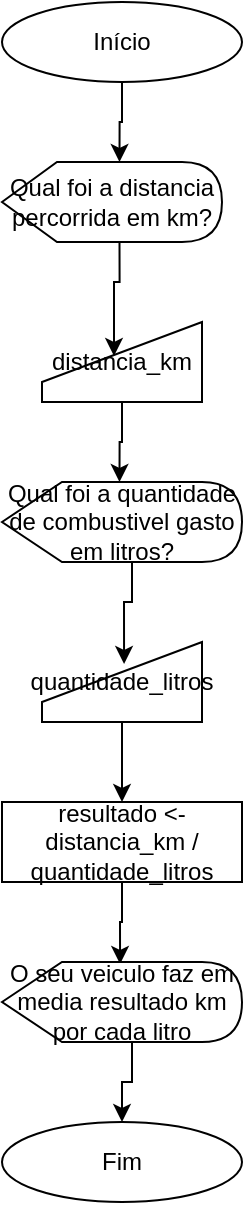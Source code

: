 <mxfile version="14.6.5" type="device"><diagram id="IXiJxx6V8TWi9oolnydS" name="Page-1"><mxGraphModel dx="1108" dy="380" grid="1" gridSize="10" guides="1" tooltips="1" connect="1" arrows="1" fold="1" page="1" pageScale="1" pageWidth="827" pageHeight="1169" math="0" shadow="0"><root><mxCell id="0"/><mxCell id="1" parent="0"/><mxCell id="cwKuC2fYTJPMRvNG-0IE-4" style="edgeStyle=orthogonalEdgeStyle;rounded=0;orthogonalLoop=1;jettySize=auto;html=1;exitX=0.5;exitY=1;exitDx=0;exitDy=0;entryX=0;entryY=0;entryDx=58.75;entryDy=0;entryPerimeter=0;" edge="1" parent="1" source="cwKuC2fYTJPMRvNG-0IE-1" target="cwKuC2fYTJPMRvNG-0IE-2"><mxGeometry relative="1" as="geometry"/></mxCell><mxCell id="cwKuC2fYTJPMRvNG-0IE-1" value="Início" style="ellipse;whiteSpace=wrap;html=1;" vertex="1" parent="1"><mxGeometry x="40" y="40" width="120" height="40" as="geometry"/></mxCell><mxCell id="cwKuC2fYTJPMRvNG-0IE-5" style="edgeStyle=orthogonalEdgeStyle;rounded=0;orthogonalLoop=1;jettySize=auto;html=1;exitX=0;exitY=0;exitDx=58.75;exitDy=40;exitPerimeter=0;entryX=0.45;entryY=0.425;entryDx=0;entryDy=0;entryPerimeter=0;" edge="1" parent="1" source="cwKuC2fYTJPMRvNG-0IE-2" target="cwKuC2fYTJPMRvNG-0IE-3"><mxGeometry relative="1" as="geometry"/></mxCell><mxCell id="cwKuC2fYTJPMRvNG-0IE-2" value="Qual foi a distancia percorrida em km?" style="shape=display;whiteSpace=wrap;html=1;" vertex="1" parent="1"><mxGeometry x="40" y="120" width="110" height="40" as="geometry"/></mxCell><mxCell id="cwKuC2fYTJPMRvNG-0IE-7" style="edgeStyle=orthogonalEdgeStyle;rounded=0;orthogonalLoop=1;jettySize=auto;html=1;exitX=0.5;exitY=1;exitDx=0;exitDy=0;entryX=0;entryY=0;entryDx=58.75;entryDy=0;entryPerimeter=0;" edge="1" parent="1" source="cwKuC2fYTJPMRvNG-0IE-3" target="cwKuC2fYTJPMRvNG-0IE-6"><mxGeometry relative="1" as="geometry"/></mxCell><mxCell id="cwKuC2fYTJPMRvNG-0IE-3" value="distancia_km" style="shape=manualInput;whiteSpace=wrap;html=1;" vertex="1" parent="1"><mxGeometry x="60" y="200" width="80" height="40" as="geometry"/></mxCell><mxCell id="cwKuC2fYTJPMRvNG-0IE-9" style="edgeStyle=orthogonalEdgeStyle;rounded=0;orthogonalLoop=1;jettySize=auto;html=1;exitX=0;exitY=0;exitDx=65;exitDy=40;exitPerimeter=0;entryX=0.513;entryY=0.275;entryDx=0;entryDy=0;entryPerimeter=0;" edge="1" parent="1" source="cwKuC2fYTJPMRvNG-0IE-6" target="cwKuC2fYTJPMRvNG-0IE-8"><mxGeometry relative="1" as="geometry"/></mxCell><mxCell id="cwKuC2fYTJPMRvNG-0IE-6" value="Qual foi a quantidade de combustivel gasto em litros?" style="shape=display;whiteSpace=wrap;html=1;" vertex="1" parent="1"><mxGeometry x="40" y="280" width="120" height="40" as="geometry"/></mxCell><mxCell id="cwKuC2fYTJPMRvNG-0IE-11" style="edgeStyle=orthogonalEdgeStyle;rounded=0;orthogonalLoop=1;jettySize=auto;html=1;exitX=0.5;exitY=1;exitDx=0;exitDy=0;entryX=0.5;entryY=0;entryDx=0;entryDy=0;" edge="1" parent="1" source="cwKuC2fYTJPMRvNG-0IE-8" target="cwKuC2fYTJPMRvNG-0IE-10"><mxGeometry relative="1" as="geometry"/></mxCell><mxCell id="cwKuC2fYTJPMRvNG-0IE-8" value="quantidade_litros" style="shape=manualInput;whiteSpace=wrap;html=1;" vertex="1" parent="1"><mxGeometry x="60" y="360" width="80" height="40" as="geometry"/></mxCell><mxCell id="cwKuC2fYTJPMRvNG-0IE-13" style="edgeStyle=orthogonalEdgeStyle;rounded=0;orthogonalLoop=1;jettySize=auto;html=1;exitX=0.5;exitY=1;exitDx=0;exitDy=0;entryX=0.492;entryY=0.025;entryDx=0;entryDy=0;entryPerimeter=0;" edge="1" parent="1" source="cwKuC2fYTJPMRvNG-0IE-10" target="cwKuC2fYTJPMRvNG-0IE-12"><mxGeometry relative="1" as="geometry"/></mxCell><mxCell id="cwKuC2fYTJPMRvNG-0IE-10" value="resultado &amp;lt;- distancia_km / quantidade_litros" style="rounded=0;whiteSpace=wrap;html=1;" vertex="1" parent="1"><mxGeometry x="40" y="440" width="120" height="40" as="geometry"/></mxCell><mxCell id="cwKuC2fYTJPMRvNG-0IE-15" style="edgeStyle=orthogonalEdgeStyle;rounded=0;orthogonalLoop=1;jettySize=auto;html=1;exitX=0;exitY=0;exitDx=65;exitDy=40;exitPerimeter=0;entryX=0.5;entryY=0;entryDx=0;entryDy=0;" edge="1" parent="1" source="cwKuC2fYTJPMRvNG-0IE-12" target="cwKuC2fYTJPMRvNG-0IE-14"><mxGeometry relative="1" as="geometry"/></mxCell><mxCell id="cwKuC2fYTJPMRvNG-0IE-12" value="O seu veiculo faz em media resultado km por cada litro" style="shape=display;whiteSpace=wrap;html=1;" vertex="1" parent="1"><mxGeometry x="40" y="520" width="120" height="40" as="geometry"/></mxCell><mxCell id="cwKuC2fYTJPMRvNG-0IE-14" value="Fim" style="ellipse;whiteSpace=wrap;html=1;" vertex="1" parent="1"><mxGeometry x="40" y="600" width="120" height="40" as="geometry"/></mxCell></root></mxGraphModel></diagram></mxfile>